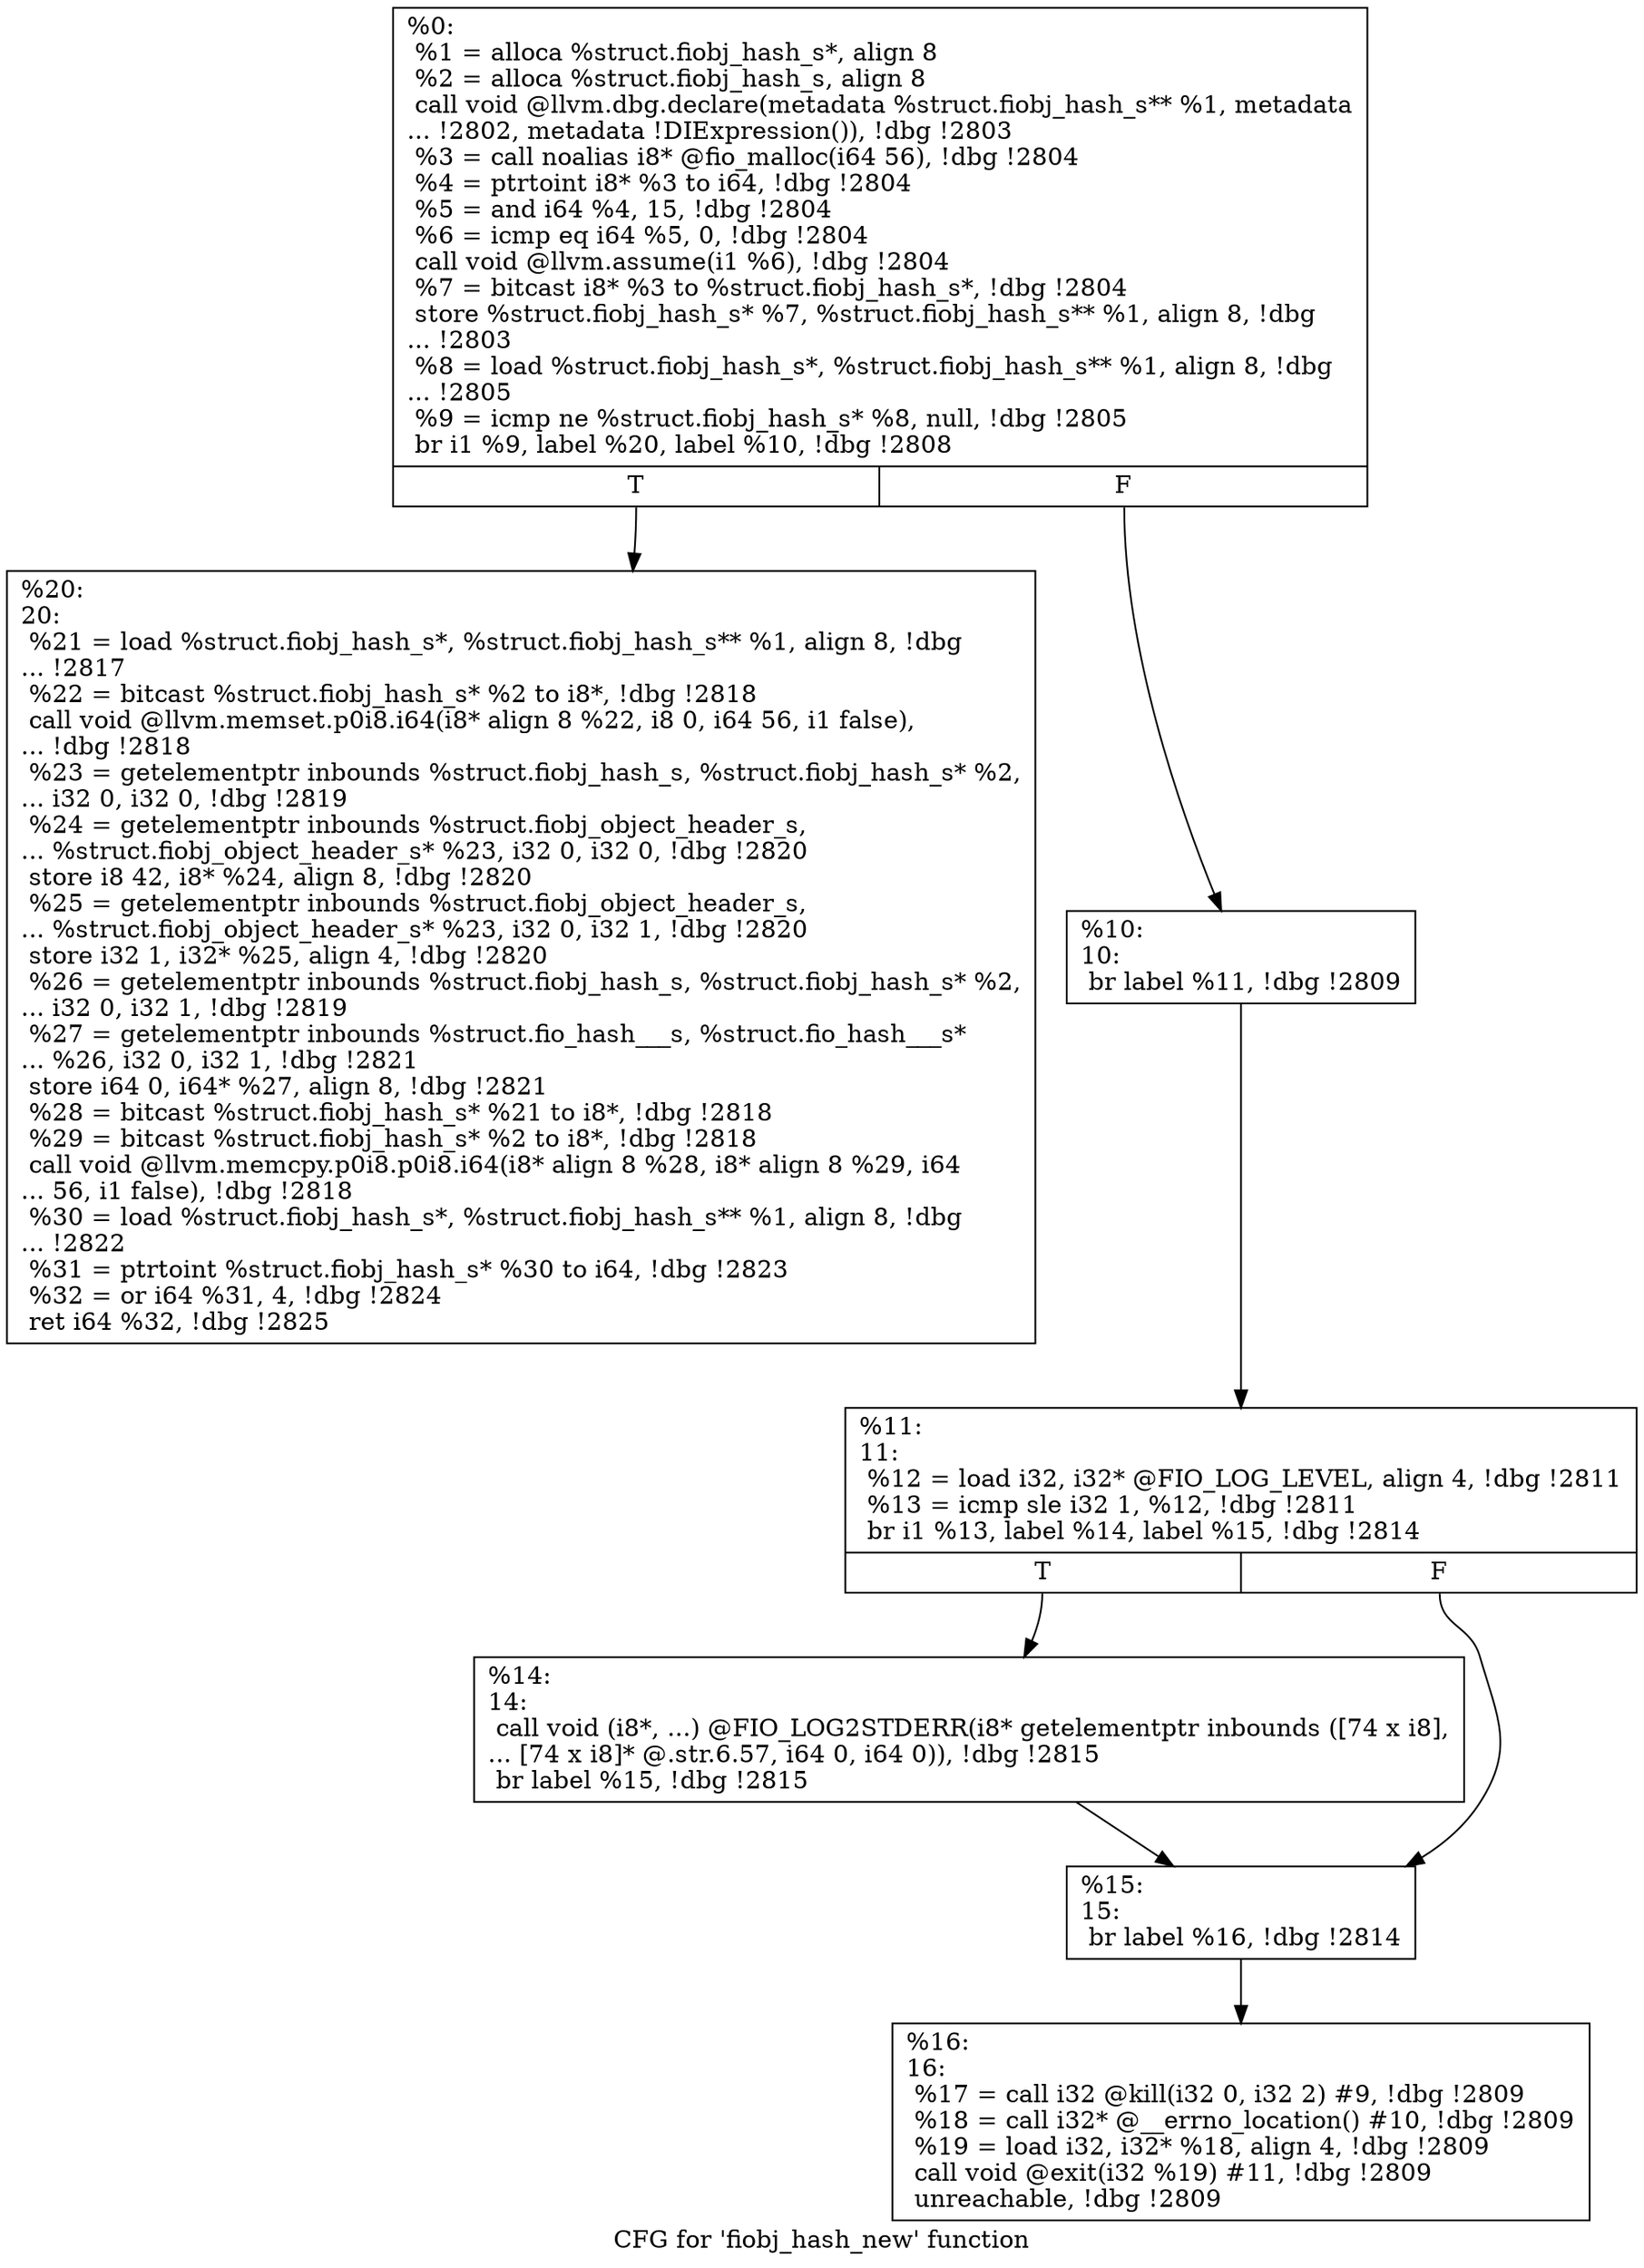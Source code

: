 digraph "CFG for 'fiobj_hash_new' function" {
	label="CFG for 'fiobj_hash_new' function";

	Node0x556851e5bb70 [shape=record,label="{%0:\l  %1 = alloca %struct.fiobj_hash_s*, align 8\l  %2 = alloca %struct.fiobj_hash_s, align 8\l  call void @llvm.dbg.declare(metadata %struct.fiobj_hash_s** %1, metadata\l... !2802, metadata !DIExpression()), !dbg !2803\l  %3 = call noalias i8* @fio_malloc(i64 56), !dbg !2804\l  %4 = ptrtoint i8* %3 to i64, !dbg !2804\l  %5 = and i64 %4, 15, !dbg !2804\l  %6 = icmp eq i64 %5, 0, !dbg !2804\l  call void @llvm.assume(i1 %6), !dbg !2804\l  %7 = bitcast i8* %3 to %struct.fiobj_hash_s*, !dbg !2804\l  store %struct.fiobj_hash_s* %7, %struct.fiobj_hash_s** %1, align 8, !dbg\l... !2803\l  %8 = load %struct.fiobj_hash_s*, %struct.fiobj_hash_s** %1, align 8, !dbg\l... !2805\l  %9 = icmp ne %struct.fiobj_hash_s* %8, null, !dbg !2805\l  br i1 %9, label %20, label %10, !dbg !2808\l|{<s0>T|<s1>F}}"];
	Node0x556851e5bb70:s0 -> Node0x556851e5bf50;
	Node0x556851e5bb70:s1 -> Node0x556851e5bdc0;
	Node0x556851e5bdc0 [shape=record,label="{%10:\l10:                                               \l  br label %11, !dbg !2809\l}"];
	Node0x556851e5bdc0 -> Node0x556851e5be10;
	Node0x556851e5be10 [shape=record,label="{%11:\l11:                                               \l  %12 = load i32, i32* @FIO_LOG_LEVEL, align 4, !dbg !2811\l  %13 = icmp sle i32 1, %12, !dbg !2811\l  br i1 %13, label %14, label %15, !dbg !2814\l|{<s0>T|<s1>F}}"];
	Node0x556851e5be10:s0 -> Node0x556851e5be60;
	Node0x556851e5be10:s1 -> Node0x556851e5beb0;
	Node0x556851e5be60 [shape=record,label="{%14:\l14:                                               \l  call void (i8*, ...) @FIO_LOG2STDERR(i8* getelementptr inbounds ([74 x i8],\l... [74 x i8]* @.str.6.57, i64 0, i64 0)), !dbg !2815\l  br label %15, !dbg !2815\l}"];
	Node0x556851e5be60 -> Node0x556851e5beb0;
	Node0x556851e5beb0 [shape=record,label="{%15:\l15:                                               \l  br label %16, !dbg !2814\l}"];
	Node0x556851e5beb0 -> Node0x556851e5bf00;
	Node0x556851e5bf00 [shape=record,label="{%16:\l16:                                               \l  %17 = call i32 @kill(i32 0, i32 2) #9, !dbg !2809\l  %18 = call i32* @__errno_location() #10, !dbg !2809\l  %19 = load i32, i32* %18, align 4, !dbg !2809\l  call void @exit(i32 %19) #11, !dbg !2809\l  unreachable, !dbg !2809\l}"];
	Node0x556851e5bf50 [shape=record,label="{%20:\l20:                                               \l  %21 = load %struct.fiobj_hash_s*, %struct.fiobj_hash_s** %1, align 8, !dbg\l... !2817\l  %22 = bitcast %struct.fiobj_hash_s* %2 to i8*, !dbg !2818\l  call void @llvm.memset.p0i8.i64(i8* align 8 %22, i8 0, i64 56, i1 false),\l... !dbg !2818\l  %23 = getelementptr inbounds %struct.fiobj_hash_s, %struct.fiobj_hash_s* %2,\l... i32 0, i32 0, !dbg !2819\l  %24 = getelementptr inbounds %struct.fiobj_object_header_s,\l... %struct.fiobj_object_header_s* %23, i32 0, i32 0, !dbg !2820\l  store i8 42, i8* %24, align 8, !dbg !2820\l  %25 = getelementptr inbounds %struct.fiobj_object_header_s,\l... %struct.fiobj_object_header_s* %23, i32 0, i32 1, !dbg !2820\l  store i32 1, i32* %25, align 4, !dbg !2820\l  %26 = getelementptr inbounds %struct.fiobj_hash_s, %struct.fiobj_hash_s* %2,\l... i32 0, i32 1, !dbg !2819\l  %27 = getelementptr inbounds %struct.fio_hash___s, %struct.fio_hash___s*\l... %26, i32 0, i32 1, !dbg !2821\l  store i64 0, i64* %27, align 8, !dbg !2821\l  %28 = bitcast %struct.fiobj_hash_s* %21 to i8*, !dbg !2818\l  %29 = bitcast %struct.fiobj_hash_s* %2 to i8*, !dbg !2818\l  call void @llvm.memcpy.p0i8.p0i8.i64(i8* align 8 %28, i8* align 8 %29, i64\l... 56, i1 false), !dbg !2818\l  %30 = load %struct.fiobj_hash_s*, %struct.fiobj_hash_s** %1, align 8, !dbg\l... !2822\l  %31 = ptrtoint %struct.fiobj_hash_s* %30 to i64, !dbg !2823\l  %32 = or i64 %31, 4, !dbg !2824\l  ret i64 %32, !dbg !2825\l}"];
}

